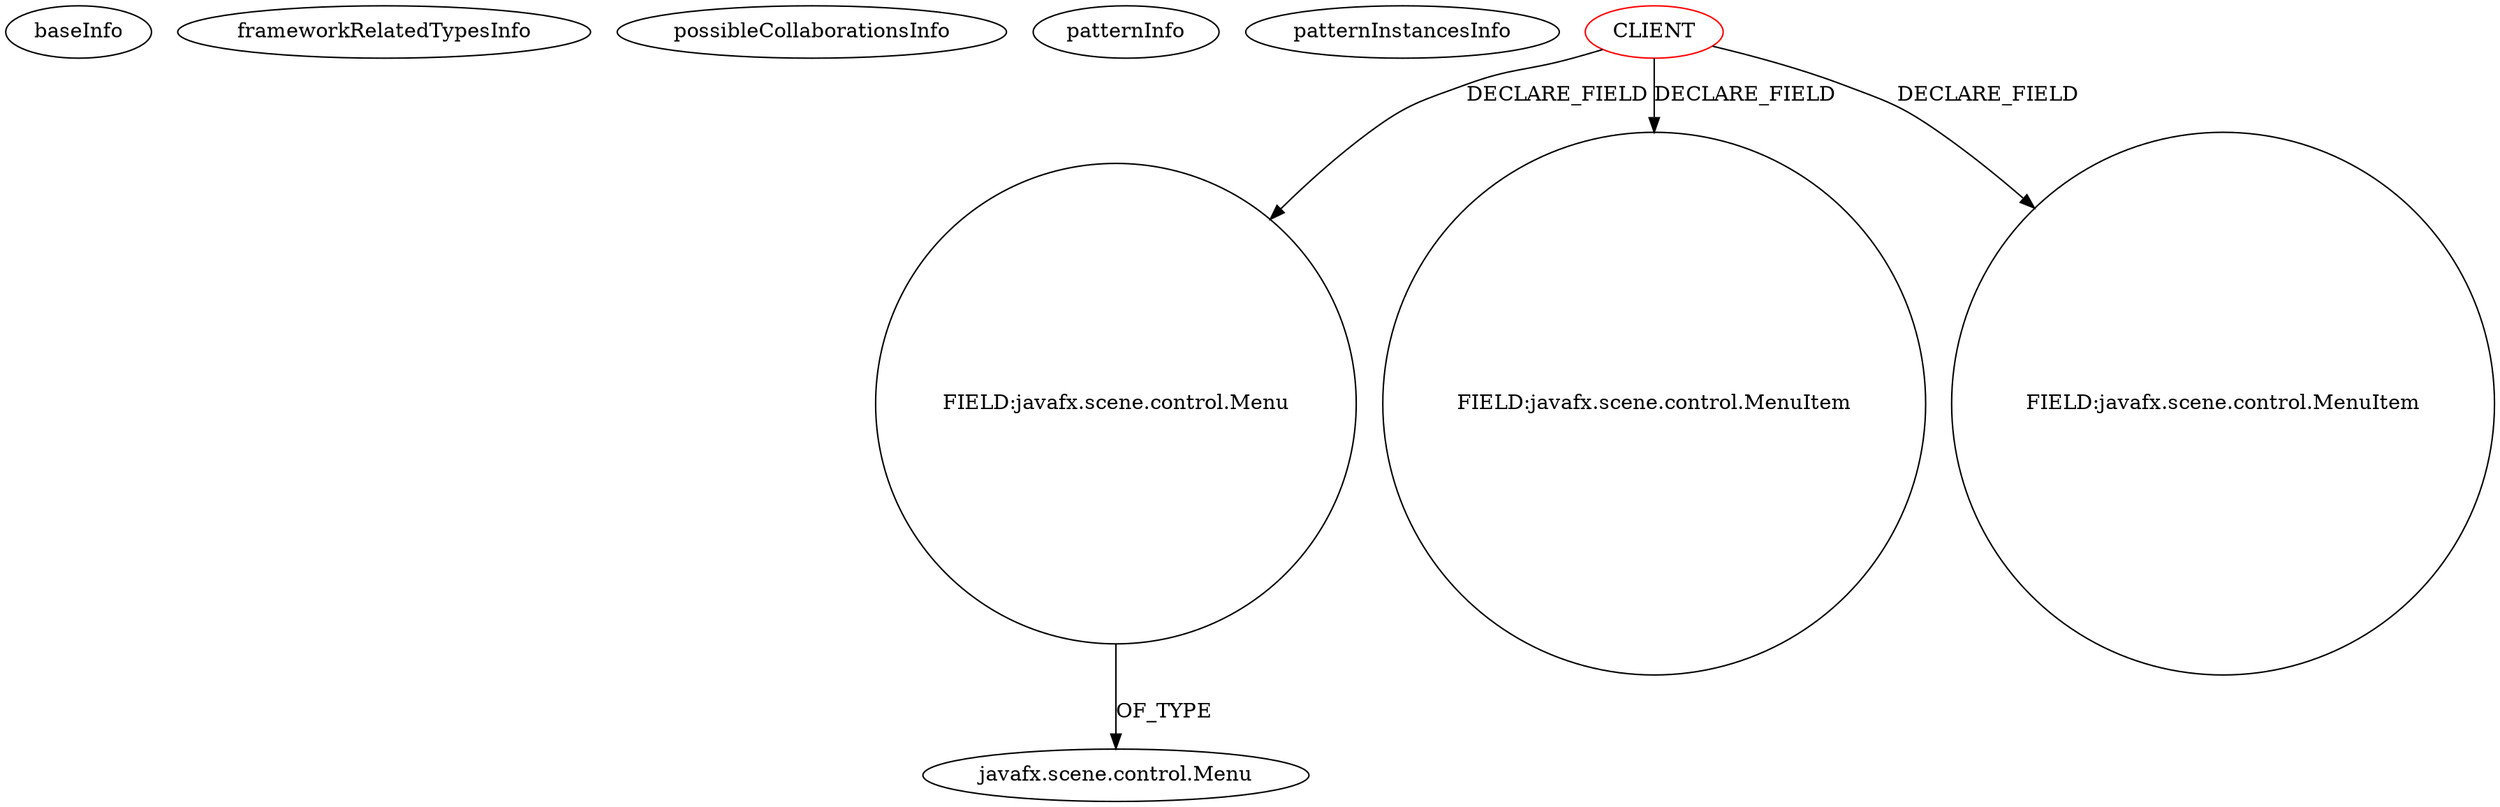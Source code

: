 digraph {
baseInfo[graphId=2164,category="pattern",isAnonymous=false,possibleRelation=false]
frameworkRelatedTypesInfo[]
possibleCollaborationsInfo[]
patternInfo[frequency=7.0,patternRootClient=0]
patternInstancesInfo[0="zvakanaka-bitbit~/zvakanaka-bitbit/bitbit-master/src/bitbit/BitBit.java~BitBit~4923",1="kevinkdo-draw~/kevinkdo-draw/draw-master/src/views/DrawMenuBar.java~DrawMenuBar~3444",2="tarchan-ClipFX~/tarchan-ClipFX/ClipFX-master/src/com/mac/tarchan/clipfx/ClipFXController.java~ClipFXController~4467",3="atsticks-FXOne~/atsticks-FXOne/FXOne-master/org.fxone/fxone-ui/src/main/java/org/fxone/ui/rt/components/view/ViewMenu.java~ViewMenu~1931",4="kondzioski-bugtracker~/kondzioski-bugtracker/bugtracker-master/src/bugtracker/FXMLDocumentController.java~FXMLDocumentController~3481",5="ireardon-cs32-final~/ireardon-cs32-final/cs32-final-master/src/edu/brown/cs32/final_group/fx/TopMenuBar.java~TopMenuBar~3216",6="bjornbil-reservatie~/bjornbil-reservatie/reservatie-master/ReservatieKommaFinal/src/be/khleuven/bjornbillen/controller/MainController.java~MainController~2178"]
27[label="javafx.scene.control.Menu",vertexType="FRAMEWORK_CLASS_TYPE",isFrameworkType=false]
26[label="FIELD:javafx.scene.control.Menu",vertexType="FIELD_DECLARATION",isFrameworkType=false,shape=circle]
0[label="CLIENT",vertexType="ROOT_CLIENT_CLASS_DECLARATION",isFrameworkType=false,color=red]
16[label="FIELD:javafx.scene.control.MenuItem",vertexType="FIELD_DECLARATION",isFrameworkType=false,shape=circle]
14[label="FIELD:javafx.scene.control.MenuItem",vertexType="FIELD_DECLARATION",isFrameworkType=false,shape=circle]
26->27[label="OF_TYPE"]
0->14[label="DECLARE_FIELD"]
0->26[label="DECLARE_FIELD"]
0->16[label="DECLARE_FIELD"]
}
